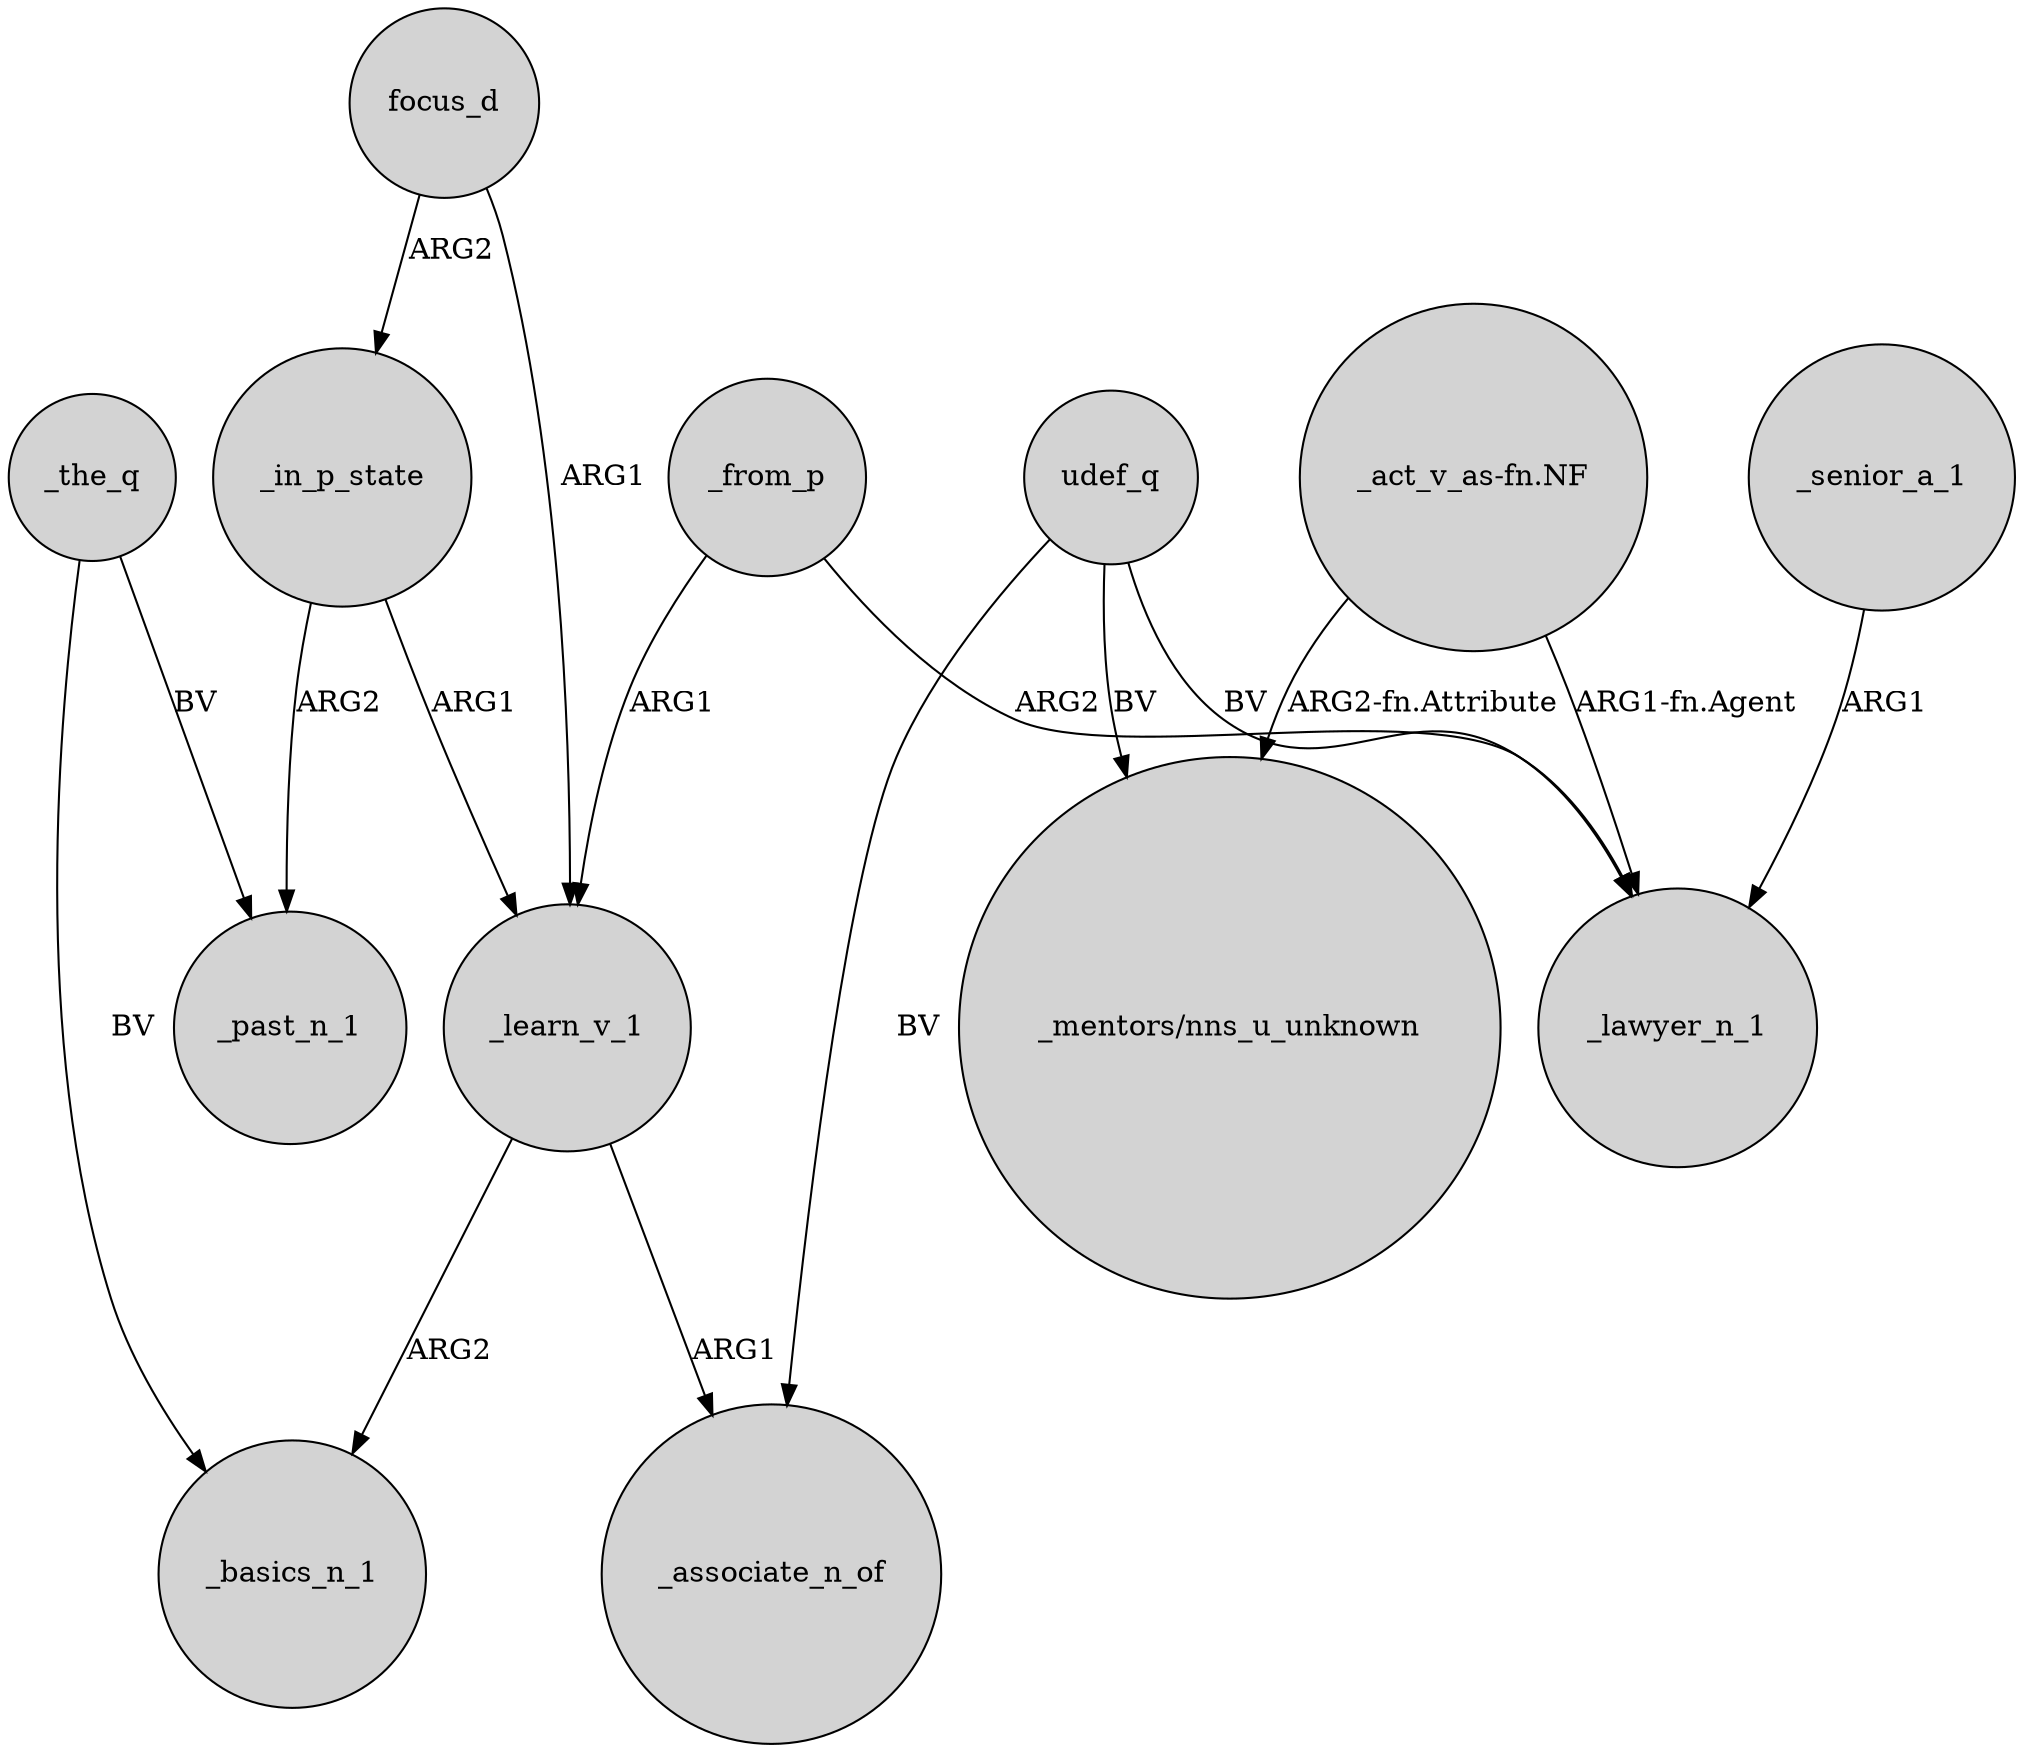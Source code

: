 digraph {
	node [shape=circle style=filled]
	_in_p_state -> _learn_v_1 [label=ARG1]
	_in_p_state -> _past_n_1 [label=ARG2]
	_the_q -> _past_n_1 [label=BV]
	udef_q -> "_mentors/nns_u_unknown" [label=BV]
	_learn_v_1 -> _basics_n_1 [label=ARG2]
	udef_q -> _lawyer_n_1 [label=BV]
	_senior_a_1 -> _lawyer_n_1 [label=ARG1]
	udef_q -> _associate_n_of [label=BV]
	_learn_v_1 -> _associate_n_of [label=ARG1]
	_the_q -> _basics_n_1 [label=BV]
	_from_p -> _learn_v_1 [label=ARG1]
	"_act_v_as-fn.NF" -> "_mentors/nns_u_unknown" [label="ARG2-fn.Attribute"]
	_from_p -> _lawyer_n_1 [label=ARG2]
	"_act_v_as-fn.NF" -> _lawyer_n_1 [label="ARG1-fn.Agent"]
	focus_d -> _in_p_state [label=ARG2]
	focus_d -> _learn_v_1 [label=ARG1]
}

